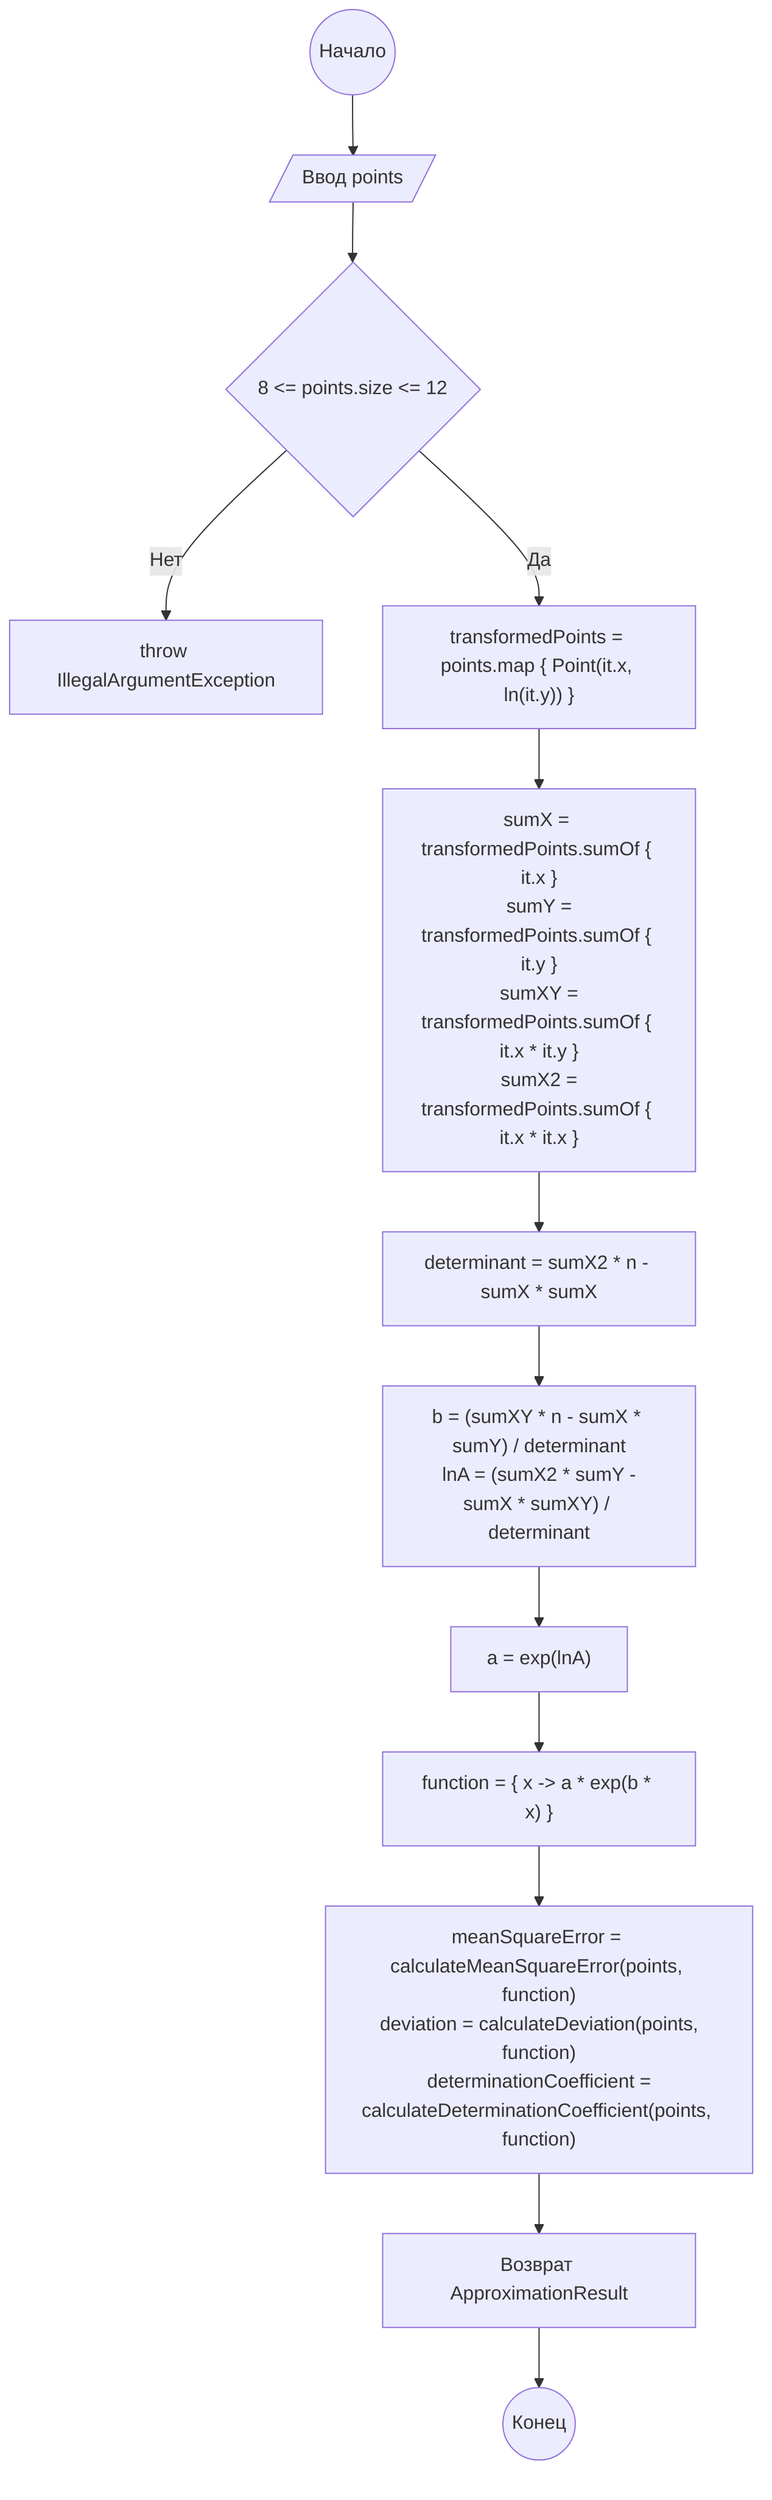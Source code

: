flowchart TD
    A(("Начало")) --> B[/"Ввод points"/]
    B --> C{"8 <= points.size <= 12"}
    C -->|"Нет"| D["throw IllegalArgumentException"]
    C -->|"Да"| E[" transformedPoints = points.map { Point(it.x, ln(it.y)) }"]
    E --> F[" sumX = transformedPoints.sumOf { it.x }\n sumY = transformedPoints.sumOf { it.y }\n sumXY = transformedPoints.sumOf { it.x * it.y }\n sumX2 = transformedPoints.sumOf { it.x * it.x }"]
    F --> G[" determinant = sumX2 * n - sumX * sumX"]
    G --> H[" b = (sumXY * n - sumX * sumY) / determinant\n lnA = (sumX2 * sumY - sumX * sumXY) / determinant"]
    H --> I[" a = exp(lnA)"]
    I --> J[" function = { x -> a * exp(b * x) }"]
    J --> K[" meanSquareError = calculateMeanSquareError(points, function)\n deviation = calculateDeviation(points, function)\n determinationCoefficient = calculateDeterminationCoefficient(points, function)"]
    K --> L["Возврат ApproximationResult"]
    L --> M(("Конец"))